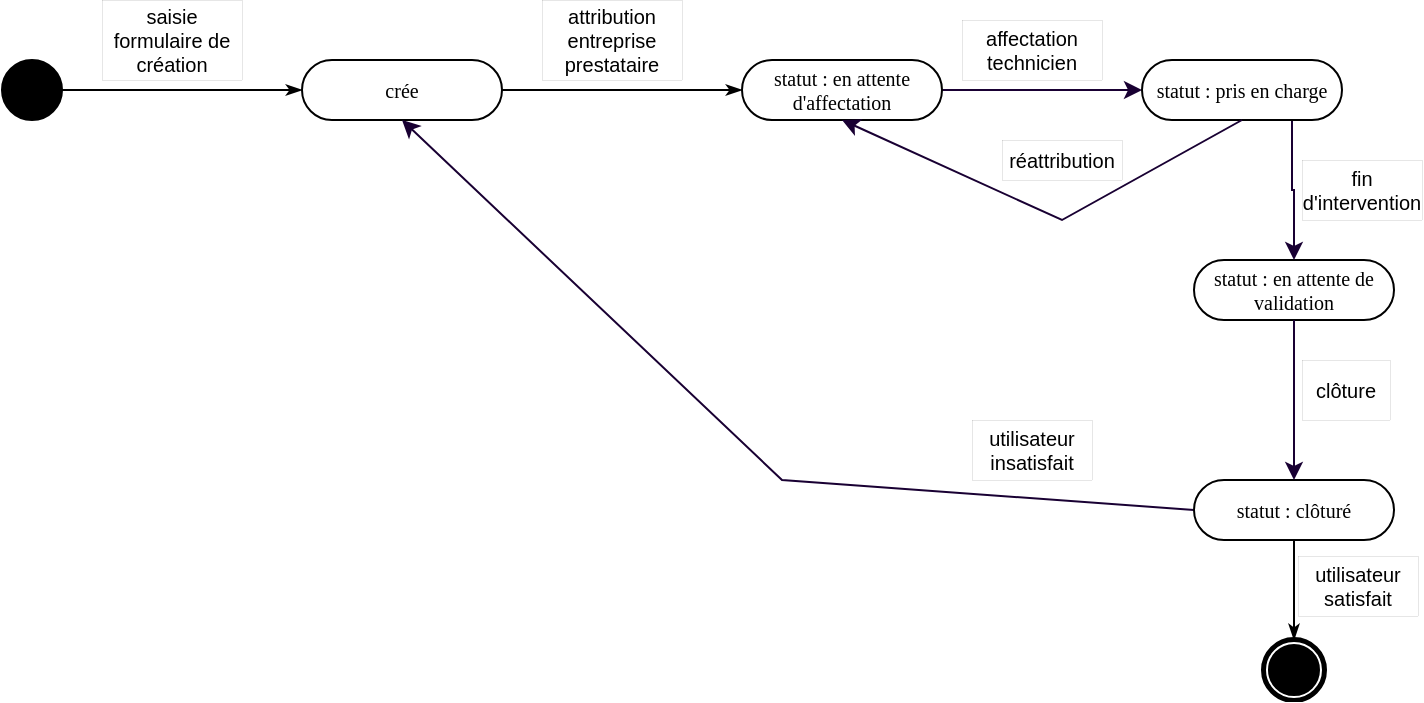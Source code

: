 <mxfile version="20.5.1" type="device"><diagram name="Page-1" id="0783ab3e-0a74-02c8-0abd-f7b4e66b4bec"><mxGraphModel dx="949" dy="663" grid="0" gridSize="10" guides="1" tooltips="1" connect="1" arrows="1" fold="1" page="1" pageScale="1" pageWidth="850" pageHeight="1100" background="none" math="0" shadow="0"><root><mxCell id="0"/><mxCell id="1" parent="0"/><mxCell id="60571a20871a0731-4" value="" style="ellipse;whiteSpace=wrap;html=1;rounded=0;shadow=0;comic=0;labelBackgroundColor=none;strokeWidth=1;fillColor=#000000;fontFamily=Verdana;fontSize=10;align=center;" parent="1" vertex="1"><mxGeometry x="40" y="60" width="30" height="30" as="geometry"/></mxCell><mxCell id="1c1d494c118603dd-27" style="edgeStyle=orthogonalEdgeStyle;rounded=0;html=1;labelBackgroundColor=none;startArrow=none;startFill=0;startSize=5;endArrow=classicThin;endFill=1;endSize=5;jettySize=auto;orthogonalLoop=1;strokeWidth=1;fontFamily=Verdana;fontSize=10;" parent="1" source="60571a20871a0731-4" target="60571a20871a0731-8" edge="1"><mxGeometry relative="1" as="geometry"/></mxCell><mxCell id="60571a20871a0731-8" value="crée" style="rounded=1;whiteSpace=wrap;html=1;shadow=0;comic=0;labelBackgroundColor=none;strokeWidth=1;fontFamily=Verdana;fontSize=10;align=center;arcSize=50;" parent="1" vertex="1"><mxGeometry x="190" y="60" width="100" height="30" as="geometry"/></mxCell><mxCell id="1c1d494c118603dd-19" value="statut : en attente de validation" style="rounded=1;whiteSpace=wrap;html=1;shadow=0;comic=0;labelBackgroundColor=none;strokeWidth=1;fontFamily=Verdana;fontSize=10;align=center;arcSize=50;" parent="1" vertex="1"><mxGeometry x="636" y="160" width="100" height="30" as="geometry"/></mxCell><mxCell id="1c1d494c118603dd-45" style="edgeStyle=none;rounded=0;html=1;labelBackgroundColor=none;startArrow=none;startFill=0;startSize=5;endArrow=classicThin;endFill=1;endSize=5;jettySize=auto;orthogonalLoop=1;strokeWidth=1;fontFamily=Verdana;fontSize=10;exitX=0.5;exitY=1;exitDx=0;exitDy=0;" parent="1" source="bP4wfe_pdDQIp5mTmpeO-19" edge="1"><mxGeometry relative="1" as="geometry"><mxPoint x="510" y="210" as="sourcePoint"/><mxPoint x="686" y="350" as="targetPoint"/></mxGeometry></mxCell><mxCell id="60571a20871a0731-5" value="" style="shape=mxgraph.bpmn.shape;html=1;verticalLabelPosition=bottom;labelBackgroundColor=#ffffff;verticalAlign=top;perimeter=ellipsePerimeter;outline=end;symbol=terminate;rounded=0;shadow=0;comic=0;strokeWidth=1;fontFamily=Verdana;fontSize=10;align=center;" parent="1" vertex="1"><mxGeometry x="671" y="350" width="30" height="30" as="geometry"/></mxCell><mxCell id="bP4wfe_pdDQIp5mTmpeO-4" value="saisie formulaire de création" style="whiteSpace=wrap;html=1;dashed=1;strokeWidth=0;fontSize=10;" parent="1" vertex="1"><mxGeometry x="90" y="30" width="70" height="40" as="geometry"/></mxCell><mxCell id="bP4wfe_pdDQIp5mTmpeO-6" style="edgeStyle=orthogonalEdgeStyle;rounded=0;html=1;labelBackgroundColor=none;startArrow=none;startFill=0;startSize=5;endArrow=classicThin;endFill=1;endSize=5;jettySize=auto;orthogonalLoop=1;strokeWidth=1;fontFamily=Verdana;fontSize=10;exitX=1;exitY=0.5;exitDx=0;exitDy=0;" parent="1" source="60571a20871a0731-8" target="bP4wfe_pdDQIp5mTmpeO-7" edge="1"><mxGeometry relative="1" as="geometry"><mxPoint x="290" y="75" as="sourcePoint"/></mxGeometry></mxCell><mxCell id="bP4wfe_pdDQIp5mTmpeO-13" style="edgeStyle=orthogonalEdgeStyle;rounded=0;orthogonalLoop=1;jettySize=auto;html=1;exitX=1;exitY=0.5;exitDx=0;exitDy=0;entryX=0;entryY=0.5;entryDx=0;entryDy=0;strokeColor=#190033;fontSize=10;" parent="1" source="bP4wfe_pdDQIp5mTmpeO-7" target="bP4wfe_pdDQIp5mTmpeO-9" edge="1"><mxGeometry relative="1" as="geometry"/></mxCell><mxCell id="bP4wfe_pdDQIp5mTmpeO-7" value="statut : en attente d'affectation" style="rounded=1;whiteSpace=wrap;html=1;shadow=0;comic=0;labelBackgroundColor=none;strokeWidth=1;fontFamily=Verdana;fontSize=10;align=center;arcSize=50;" parent="1" vertex="1"><mxGeometry x="410" y="60" width="100" height="30" as="geometry"/></mxCell><mxCell id="bP4wfe_pdDQIp5mTmpeO-8" value="attribution entreprise prestataire" style="whiteSpace=wrap;html=1;dashed=1;strokeWidth=0;fontSize=10;" parent="1" vertex="1"><mxGeometry x="310" y="30" width="70" height="40" as="geometry"/></mxCell><mxCell id="bP4wfe_pdDQIp5mTmpeO-16" style="edgeStyle=orthogonalEdgeStyle;rounded=0;orthogonalLoop=1;jettySize=auto;html=1;exitX=0.75;exitY=1;exitDx=0;exitDy=0;strokeColor=#190033;fontSize=10;entryX=0.5;entryY=0;entryDx=0;entryDy=0;" parent="1" source="bP4wfe_pdDQIp5mTmpeO-9" target="1c1d494c118603dd-19" edge="1"><mxGeometry relative="1" as="geometry"><mxPoint x="684.609" y="160" as="targetPoint"/></mxGeometry></mxCell><mxCell id="bP4wfe_pdDQIp5mTmpeO-9" value="statut : pris en charge" style="rounded=1;whiteSpace=wrap;html=1;shadow=0;comic=0;labelBackgroundColor=none;strokeWidth=1;fontFamily=Verdana;fontSize=10;align=center;arcSize=50;" parent="1" vertex="1"><mxGeometry x="610" y="60" width="100" height="30" as="geometry"/></mxCell><mxCell id="bP4wfe_pdDQIp5mTmpeO-10" value="affectation technicien" style="whiteSpace=wrap;html=1;dashed=1;strokeWidth=0;fontSize=10;" parent="1" vertex="1"><mxGeometry x="520" y="40" width="70" height="30" as="geometry"/></mxCell><mxCell id="bP4wfe_pdDQIp5mTmpeO-12" value="" style="endArrow=classic;html=1;rounded=0;strokeColor=#190033;fontSize=10;exitX=0.5;exitY=1;exitDx=0;exitDy=0;entryX=0.5;entryY=1;entryDx=0;entryDy=0;" parent="1" source="bP4wfe_pdDQIp5mTmpeO-9" target="bP4wfe_pdDQIp5mTmpeO-7" edge="1"><mxGeometry width="50" height="50" relative="1" as="geometry"><mxPoint x="340" y="240" as="sourcePoint"/><mxPoint x="420" y="240" as="targetPoint"/><Array as="points"><mxPoint x="570" y="140"/></Array></mxGeometry></mxCell><mxCell id="bP4wfe_pdDQIp5mTmpeO-14" value="réattribution" style="whiteSpace=wrap;html=1;dashed=1;strokeWidth=0;fontSize=10;" parent="1" vertex="1"><mxGeometry x="540" y="100" width="60" height="20" as="geometry"/></mxCell><mxCell id="bP4wfe_pdDQIp5mTmpeO-15" value="" style="endArrow=classic;html=1;rounded=0;strokeColor=#190033;fontSize=10;exitX=0;exitY=0.5;exitDx=0;exitDy=0;entryX=0.5;entryY=1;entryDx=0;entryDy=0;" parent="1" source="bP4wfe_pdDQIp5mTmpeO-19" target="60571a20871a0731-8" edge="1"><mxGeometry width="50" height="50" relative="1" as="geometry"><mxPoint x="340" y="170" as="sourcePoint"/><mxPoint x="390" y="120" as="targetPoint"/><Array as="points"><mxPoint x="430" y="270"/></Array></mxGeometry></mxCell><mxCell id="bP4wfe_pdDQIp5mTmpeO-17" value="fin d'intervention" style="whiteSpace=wrap;html=1;dashed=1;strokeWidth=0;fontSize=10;" parent="1" vertex="1"><mxGeometry x="690" y="110" width="60" height="30" as="geometry"/></mxCell><mxCell id="bP4wfe_pdDQIp5mTmpeO-19" value="statut : clôturé" style="rounded=1;whiteSpace=wrap;html=1;shadow=0;comic=0;labelBackgroundColor=none;strokeWidth=1;fontFamily=Verdana;fontSize=10;align=center;arcSize=50;" parent="1" vertex="1"><mxGeometry x="636" y="270" width="100" height="30" as="geometry"/></mxCell><mxCell id="bP4wfe_pdDQIp5mTmpeO-20" style="edgeStyle=orthogonalEdgeStyle;rounded=0;orthogonalLoop=1;jettySize=auto;html=1;exitX=0.5;exitY=1;exitDx=0;exitDy=0;strokeColor=#190033;fontSize=10;entryX=0.5;entryY=0;entryDx=0;entryDy=0;" parent="1" source="1c1d494c118603dd-19" target="bP4wfe_pdDQIp5mTmpeO-19" edge="1"><mxGeometry relative="1" as="geometry"><mxPoint x="684.609" y="270" as="targetPoint"/><mxPoint x="685" y="200" as="sourcePoint"/></mxGeometry></mxCell><mxCell id="bP4wfe_pdDQIp5mTmpeO-23" value="utilisateur insatisfait" style="whiteSpace=wrap;html=1;dashed=1;strokeWidth=0;fontSize=10;" parent="1" vertex="1"><mxGeometry x="525" y="240" width="60" height="30" as="geometry"/></mxCell><mxCell id="Z_lT0WlRIyU5wG6zK09d-1" value="utilisateur satisfait" style="whiteSpace=wrap;html=1;dashed=1;strokeWidth=0;fontSize=10;" vertex="1" parent="1"><mxGeometry x="688" y="308" width="60" height="30" as="geometry"/></mxCell><mxCell id="Z_lT0WlRIyU5wG6zK09d-3" value="clôture" style="whiteSpace=wrap;html=1;dashed=1;strokeWidth=0;fontSize=10;" vertex="1" parent="1"><mxGeometry x="690" y="210" width="44" height="30" as="geometry"/></mxCell></root></mxGraphModel></diagram></mxfile>